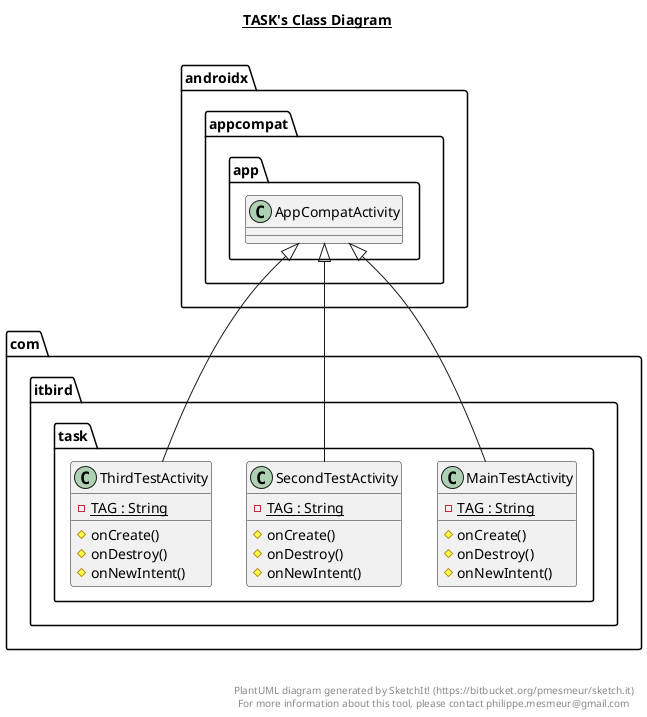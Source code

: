 @startuml

title __TASK's Class Diagram__\n

  namespace com.itbird {
    namespace task {
      class com.itbird.task.MainTestActivity {
          {static} - TAG : String
          # onCreate()
          # onDestroy()
          # onNewIntent()
      }
    }
  }
  

  namespace com.itbird {
    namespace task {
      class com.itbird.task.SecondTestActivity {
          {static} - TAG : String
          # onCreate()
          # onDestroy()
          # onNewIntent()
      }
    }
  }
  

  namespace com.itbird {
    namespace task {
      class com.itbird.task.ThirdTestActivity {
          {static} - TAG : String
          # onCreate()
          # onDestroy()
          # onNewIntent()
      }
    }
  }
  

  com.itbird.task.MainTestActivity -up-|> androidx.appcompat.app.AppCompatActivity
  com.itbird.task.SecondTestActivity -up-|> androidx.appcompat.app.AppCompatActivity
  com.itbird.task.ThirdTestActivity -up-|> androidx.appcompat.app.AppCompatActivity


right footer


PlantUML diagram generated by SketchIt! (https://bitbucket.org/pmesmeur/sketch.it)
For more information about this tool, please contact philippe.mesmeur@gmail.com
endfooter

@enduml
